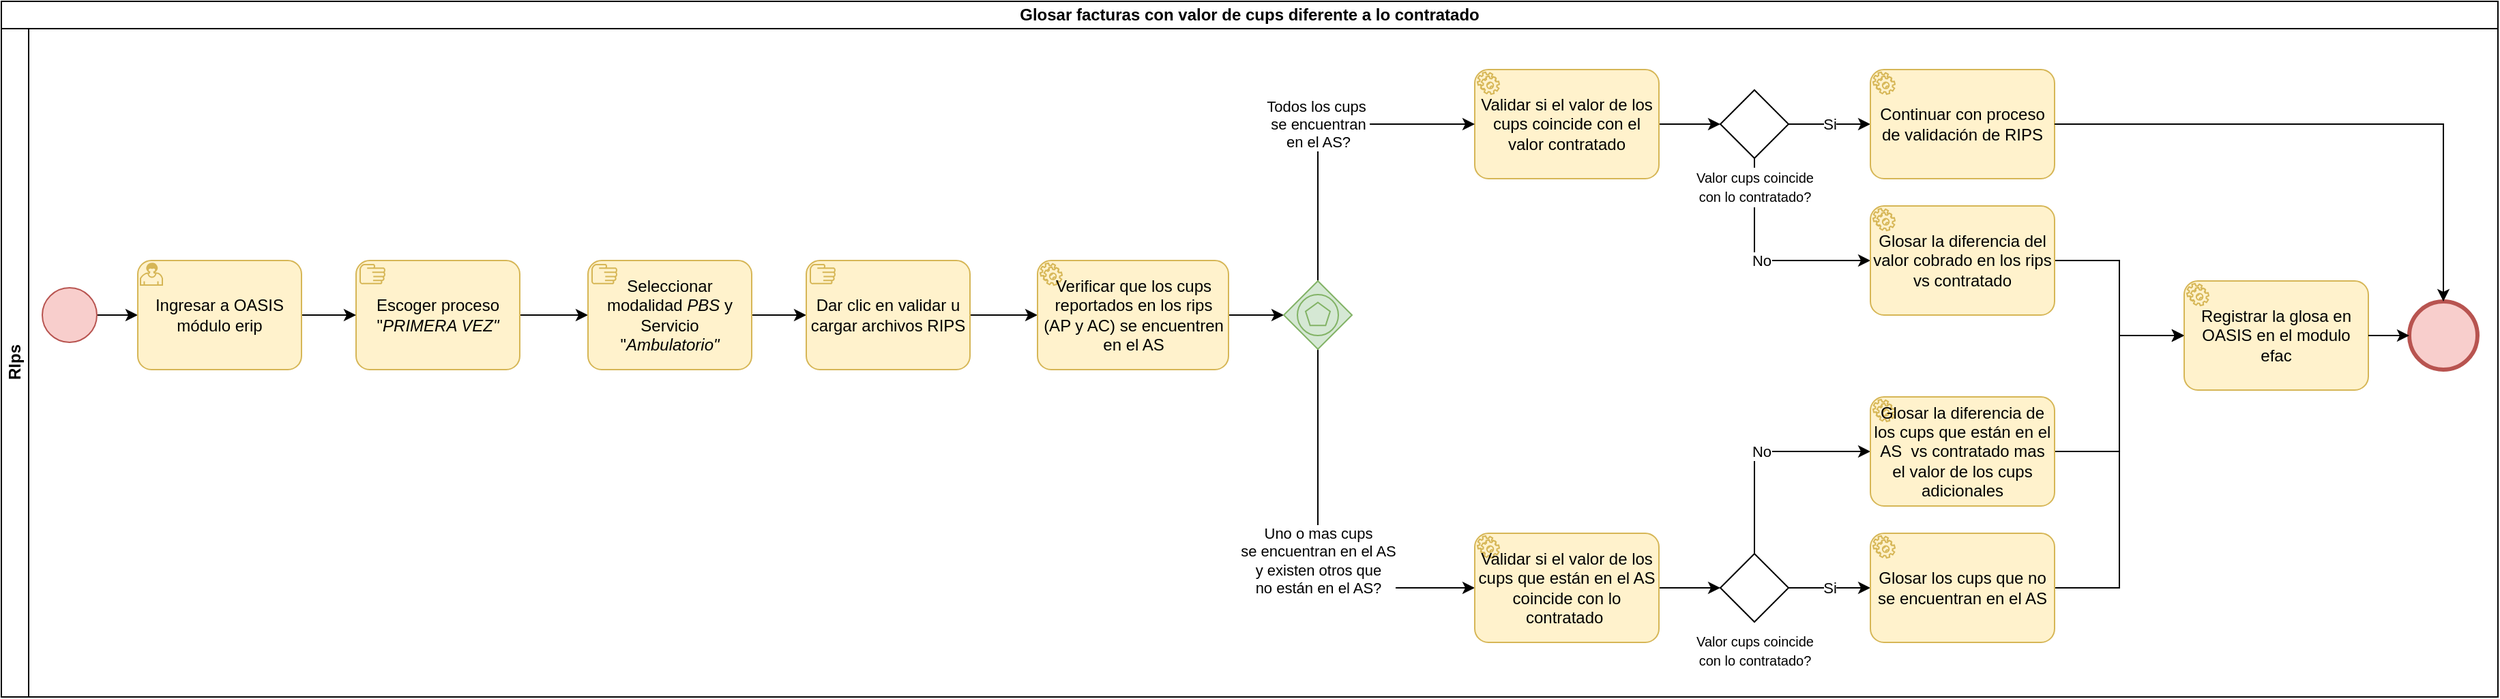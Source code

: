 <mxfile version="21.5.0" type="github">
  <diagram name="Página-1" id="SKrP5Ogb6LURRghhHCP2">
    <mxGraphModel dx="1434" dy="764" grid="1" gridSize="10" guides="1" tooltips="1" connect="1" arrows="1" fold="1" page="1" pageScale="1" pageWidth="1900" pageHeight="550" math="0" shadow="0">
      <root>
        <mxCell id="0" />
        <mxCell id="1" parent="0" />
        <mxCell id="iDgbX58GDVkkqR7G9HbA-1" value="Glosar facturas con valor de cups diferente a lo contratado" style="swimlane;html=1;childLayout=stackLayout;resizeParent=1;resizeParentMax=0;horizontal=1;startSize=20;horizontalStack=0;whiteSpace=wrap;" vertex="1" parent="1">
          <mxGeometry x="30" y="20" width="1830" height="510" as="geometry" />
        </mxCell>
        <mxCell id="iDgbX58GDVkkqR7G9HbA-2" value="RIps" style="swimlane;html=1;startSize=20;horizontal=0;" vertex="1" parent="iDgbX58GDVkkqR7G9HbA-1">
          <mxGeometry y="20" width="1830" height="490" as="geometry" />
        </mxCell>
        <mxCell id="iDgbX58GDVkkqR7G9HbA-3" style="edgeStyle=orthogonalEdgeStyle;rounded=0;orthogonalLoop=1;jettySize=auto;html=1;entryX=0;entryY=0.5;entryDx=0;entryDy=0;entryPerimeter=0;" edge="1" parent="iDgbX58GDVkkqR7G9HbA-2" source="iDgbX58GDVkkqR7G9HbA-4" target="iDgbX58GDVkkqR7G9HbA-19">
          <mxGeometry relative="1" as="geometry">
            <mxPoint x="100" y="210" as="targetPoint" />
          </mxGeometry>
        </mxCell>
        <mxCell id="iDgbX58GDVkkqR7G9HbA-4" value="" style="points=[[0.145,0.145,0],[0.5,0,0],[0.855,0.145,0],[1,0.5,0],[0.855,0.855,0],[0.5,1,0],[0.145,0.855,0],[0,0.5,0]];shape=mxgraph.bpmn.event;html=1;verticalLabelPosition=bottom;labelBackgroundColor=#ffffff;verticalAlign=top;align=center;perimeter=ellipsePerimeter;outlineConnect=0;aspect=fixed;outline=standard;symbol=general;fillColor=#f8cecc;strokeColor=#b85450;" vertex="1" parent="iDgbX58GDVkkqR7G9HbA-2">
          <mxGeometry x="30" y="190" width="40" height="40" as="geometry" />
        </mxCell>
        <mxCell id="iDgbX58GDVkkqR7G9HbA-5" value="" style="edgeStyle=orthogonalEdgeStyle;rounded=0;orthogonalLoop=1;jettySize=auto;html=1;exitX=1;exitY=0.5;exitDx=0;exitDy=0;exitPerimeter=0;entryX=0;entryY=0.5;entryDx=0;entryDy=0;entryPerimeter=0;" edge="1" parent="iDgbX58GDVkkqR7G9HbA-2" source="iDgbX58GDVkkqR7G9HbA-20" target="iDgbX58GDVkkqR7G9HbA-22">
          <mxGeometry relative="1" as="geometry">
            <mxPoint x="550" y="210" as="sourcePoint" />
          </mxGeometry>
        </mxCell>
        <mxCell id="iDgbX58GDVkkqR7G9HbA-16" style="edgeStyle=orthogonalEdgeStyle;rounded=0;orthogonalLoop=1;jettySize=auto;html=1;entryX=0;entryY=0.5;entryDx=0;entryDy=0;entryPerimeter=0;" edge="1" parent="iDgbX58GDVkkqR7G9HbA-2" source="iDgbX58GDVkkqR7G9HbA-17" target="iDgbX58GDVkkqR7G9HbA-20">
          <mxGeometry relative="1" as="geometry" />
        </mxCell>
        <mxCell id="iDgbX58GDVkkqR7G9HbA-17" value="Escoger proceso &quot;&lt;i&gt;PRIMERA VEZ&quot;&lt;/i&gt;" style="points=[[0.25,0,0],[0.5,0,0],[0.75,0,0],[1,0.25,0],[1,0.5,0],[1,0.75,0],[0.75,1,0],[0.5,1,0],[0.25,1,0],[0,0.75,0],[0,0.5,0],[0,0.25,0]];shape=mxgraph.bpmn.task;whiteSpace=wrap;rectStyle=rounded;size=10;html=1;container=1;expand=0;collapsible=0;taskMarker=manual;fillColor=#fff2cc;strokeColor=#d6b656;" vertex="1" parent="iDgbX58GDVkkqR7G9HbA-2">
          <mxGeometry x="260" y="170" width="120" height="80" as="geometry" />
        </mxCell>
        <mxCell id="iDgbX58GDVkkqR7G9HbA-18" style="edgeStyle=orthogonalEdgeStyle;rounded=0;orthogonalLoop=1;jettySize=auto;html=1;" edge="1" parent="iDgbX58GDVkkqR7G9HbA-2" source="iDgbX58GDVkkqR7G9HbA-19" target="iDgbX58GDVkkqR7G9HbA-17">
          <mxGeometry relative="1" as="geometry">
            <mxPoint x="260" y="210" as="targetPoint" />
          </mxGeometry>
        </mxCell>
        <mxCell id="iDgbX58GDVkkqR7G9HbA-19" value="Ingresar a OASIS módulo erip" style="points=[[0.25,0,0],[0.5,0,0],[0.75,0,0],[1,0.25,0],[1,0.5,0],[1,0.75,0],[0.75,1,0],[0.5,1,0],[0.25,1,0],[0,0.75,0],[0,0.5,0],[0,0.25,0]];shape=mxgraph.bpmn.task;whiteSpace=wrap;rectStyle=rounded;size=10;html=1;container=1;expand=0;collapsible=0;taskMarker=user;fillColor=#fff2cc;strokeColor=#d6b656;" vertex="1" parent="iDgbX58GDVkkqR7G9HbA-2">
          <mxGeometry x="100" y="170" width="120" height="80" as="geometry" />
        </mxCell>
        <mxCell id="iDgbX58GDVkkqR7G9HbA-20" value="Seleccionar modalidad &lt;i&gt;PBS &lt;/i&gt;y Servicio &quot;&lt;i&gt;Ambulatorio&quot;&lt;/i&gt;" style="points=[[0.25,0,0],[0.5,0,0],[0.75,0,0],[1,0.25,0],[1,0.5,0],[1,0.75,0],[0.75,1,0],[0.5,1,0],[0.25,1,0],[0,0.75,0],[0,0.5,0],[0,0.25,0]];shape=mxgraph.bpmn.task;whiteSpace=wrap;rectStyle=rounded;size=10;html=1;container=1;expand=0;collapsible=0;taskMarker=manual;fillColor=#fff2cc;strokeColor=#d6b656;" vertex="1" parent="iDgbX58GDVkkqR7G9HbA-2">
          <mxGeometry x="430" y="170" width="120" height="80" as="geometry" />
        </mxCell>
        <mxCell id="iDgbX58GDVkkqR7G9HbA-21" style="edgeStyle=orthogonalEdgeStyle;rounded=0;orthogonalLoop=1;jettySize=auto;html=1;entryX=0;entryY=0.5;entryDx=0;entryDy=0;entryPerimeter=0;" edge="1" parent="iDgbX58GDVkkqR7G9HbA-2" source="iDgbX58GDVkkqR7G9HbA-22" target="iDgbX58GDVkkqR7G9HbA-24">
          <mxGeometry relative="1" as="geometry" />
        </mxCell>
        <mxCell id="iDgbX58GDVkkqR7G9HbA-22" value="Dar clic en validar u cargar archivos RIPS" style="points=[[0.25,0,0],[0.5,0,0],[0.75,0,0],[1,0.25,0],[1,0.5,0],[1,0.75,0],[0.75,1,0],[0.5,1,0],[0.25,1,0],[0,0.75,0],[0,0.5,0],[0,0.25,0]];shape=mxgraph.bpmn.task;whiteSpace=wrap;rectStyle=rounded;size=10;html=1;container=1;expand=0;collapsible=0;taskMarker=manual;fillColor=#fff2cc;strokeColor=#d6b656;" vertex="1" parent="iDgbX58GDVkkqR7G9HbA-2">
          <mxGeometry x="590" y="170" width="120" height="80" as="geometry" />
        </mxCell>
        <mxCell id="iDgbX58GDVkkqR7G9HbA-23" style="edgeStyle=orthogonalEdgeStyle;rounded=0;orthogonalLoop=1;jettySize=auto;html=1;entryX=0;entryY=0.5;entryDx=0;entryDy=0;entryPerimeter=0;" edge="1" parent="iDgbX58GDVkkqR7G9HbA-2" source="iDgbX58GDVkkqR7G9HbA-24" target="iDgbX58GDVkkqR7G9HbA-32">
          <mxGeometry relative="1" as="geometry">
            <mxPoint x="932" y="210" as="sourcePoint" />
            <mxPoint x="972.5" y="210" as="targetPoint" />
          </mxGeometry>
        </mxCell>
        <mxCell id="iDgbX58GDVkkqR7G9HbA-24" value="Verificar que los cups reportados en los rips (AP y AC) se encuentren en el AS" style="points=[[0.25,0,0],[0.5,0,0],[0.75,0,0],[1,0.25,0],[1,0.5,0],[1,0.75,0],[0.75,1,0],[0.5,1,0],[0.25,1,0],[0,0.75,0],[0,0.5,0],[0,0.25,0]];shape=mxgraph.bpmn.task;whiteSpace=wrap;rectStyle=rounded;size=10;html=1;container=1;expand=0;collapsible=0;taskMarker=service;fillColor=#fff2cc;strokeColor=#d6b656;" vertex="1" parent="iDgbX58GDVkkqR7G9HbA-2">
          <mxGeometry x="759.5" y="170" width="140" height="80" as="geometry" />
        </mxCell>
        <mxCell id="iDgbX58GDVkkqR7G9HbA-54" style="edgeStyle=orthogonalEdgeStyle;rounded=0;orthogonalLoop=1;jettySize=auto;html=1;entryX=0;entryY=0.5;entryDx=0;entryDy=0;entryPerimeter=0;" edge="1" parent="iDgbX58GDVkkqR7G9HbA-2" source="iDgbX58GDVkkqR7G9HbA-26" target="iDgbX58GDVkkqR7G9HbA-53">
          <mxGeometry relative="1" as="geometry" />
        </mxCell>
        <mxCell id="iDgbX58GDVkkqR7G9HbA-26" value="Validar si el valor de los cups coincide con el valor contratado" style="points=[[0.25,0,0],[0.5,0,0],[0.75,0,0],[1,0.25,0],[1,0.5,0],[1,0.75,0],[0.75,1,0],[0.5,1,0],[0.25,1,0],[0,0.75,0],[0,0.5,0],[0,0.25,0]];shape=mxgraph.bpmn.task;whiteSpace=wrap;rectStyle=rounded;size=10;html=1;container=1;expand=0;collapsible=0;taskMarker=service;fillColor=#fff2cc;strokeColor=#d6b656;" vertex="1" parent="iDgbX58GDVkkqR7G9HbA-2">
          <mxGeometry x="1080" y="30" width="135" height="80" as="geometry" />
        </mxCell>
        <mxCell id="iDgbX58GDVkkqR7G9HbA-33" style="edgeStyle=orthogonalEdgeStyle;rounded=0;orthogonalLoop=1;jettySize=auto;html=1;entryX=0;entryY=0.5;entryDx=0;entryDy=0;entryPerimeter=0;" edge="1" parent="iDgbX58GDVkkqR7G9HbA-2" source="iDgbX58GDVkkqR7G9HbA-32" target="iDgbX58GDVkkqR7G9HbA-26">
          <mxGeometry relative="1" as="geometry">
            <Array as="points">
              <mxPoint x="965" y="70" />
            </Array>
          </mxGeometry>
        </mxCell>
        <mxCell id="iDgbX58GDVkkqR7G9HbA-36" value="Todos los cups&amp;nbsp;&lt;br&gt;se encuentran&lt;br&gt;en el AS?" style="edgeLabel;html=1;align=center;verticalAlign=middle;resizable=0;points=[];" vertex="1" connectable="0" parent="iDgbX58GDVkkqR7G9HbA-33">
          <mxGeometry x="-0.261" relative="1" as="geometry">
            <mxPoint y="-30" as="offset" />
          </mxGeometry>
        </mxCell>
        <mxCell id="iDgbX58GDVkkqR7G9HbA-35" value="Uno o mas cups &lt;br&gt;se encuentran en el AS &lt;br&gt;y existen otros que &lt;br&gt;no están en el AS?" style="edgeStyle=orthogonalEdgeStyle;rounded=0;orthogonalLoop=1;jettySize=auto;html=1;entryX=0;entryY=0.5;entryDx=0;entryDy=0;entryPerimeter=0;" edge="1" parent="iDgbX58GDVkkqR7G9HbA-2" source="iDgbX58GDVkkqR7G9HbA-32" target="iDgbX58GDVkkqR7G9HbA-34">
          <mxGeometry x="0.069" relative="1" as="geometry">
            <Array as="points">
              <mxPoint x="965" y="410" />
            </Array>
            <mxPoint as="offset" />
          </mxGeometry>
        </mxCell>
        <mxCell id="iDgbX58GDVkkqR7G9HbA-32" value="" style="points=[[0.25,0.25,0],[0.5,0,0],[0.75,0.25,0],[1,0.5,0],[0.75,0.75,0],[0.5,1,0],[0.25,0.75,0],[0,0.5,0]];shape=mxgraph.bpmn.gateway2;html=1;verticalLabelPosition=bottom;labelBackgroundColor=#ffffff;verticalAlign=top;align=center;perimeter=rhombusPerimeter;outlineConnect=0;outline=standard;symbol=multiple;fillColor=#d5e8d4;strokeColor=#82b366;" vertex="1" parent="iDgbX58GDVkkqR7G9HbA-2">
          <mxGeometry x="940" y="185" width="50" height="50" as="geometry" />
        </mxCell>
        <mxCell id="iDgbX58GDVkkqR7G9HbA-37" style="edgeStyle=orthogonalEdgeStyle;rounded=0;orthogonalLoop=1;jettySize=auto;html=1;entryX=0;entryY=0.5;entryDx=0;entryDy=0;entryPerimeter=0;" edge="1" parent="iDgbX58GDVkkqR7G9HbA-2" source="iDgbX58GDVkkqR7G9HbA-34" target="iDgbX58GDVkkqR7G9HbA-43">
          <mxGeometry relative="1" as="geometry">
            <mxPoint x="1260" y="380" as="targetPoint" />
          </mxGeometry>
        </mxCell>
        <mxCell id="iDgbX58GDVkkqR7G9HbA-34" value="Validar si el valor de los cups que están en el AS coincide con lo contratado&amp;nbsp;" style="points=[[0.25,0,0],[0.5,0,0],[0.75,0,0],[1,0.25,0],[1,0.5,0],[1,0.75,0],[0.75,1,0],[0.5,1,0],[0.25,1,0],[0,0.75,0],[0,0.5,0],[0,0.25,0]];shape=mxgraph.bpmn.task;whiteSpace=wrap;rectStyle=rounded;size=10;html=1;container=1;expand=0;collapsible=0;taskMarker=service;fillColor=#fff2cc;strokeColor=#d6b656;" vertex="1" parent="iDgbX58GDVkkqR7G9HbA-2">
          <mxGeometry x="1080" y="370" width="135" height="80" as="geometry" />
        </mxCell>
        <mxCell id="iDgbX58GDVkkqR7G9HbA-44" value="Si" style="edgeStyle=orthogonalEdgeStyle;rounded=0;orthogonalLoop=1;jettySize=auto;html=1;entryX=0;entryY=0.5;entryDx=0;entryDy=0;entryPerimeter=0;" edge="1" parent="iDgbX58GDVkkqR7G9HbA-2" source="iDgbX58GDVkkqR7G9HbA-43" target="iDgbX58GDVkkqR7G9HbA-45">
          <mxGeometry relative="1" as="geometry">
            <mxPoint x="1370" y="380" as="targetPoint" />
          </mxGeometry>
        </mxCell>
        <mxCell id="iDgbX58GDVkkqR7G9HbA-46" value="No" style="edgeStyle=orthogonalEdgeStyle;rounded=0;orthogonalLoop=1;jettySize=auto;html=1;entryX=0;entryY=0.5;entryDx=0;entryDy=0;entryPerimeter=0;" edge="1" parent="iDgbX58GDVkkqR7G9HbA-2" source="iDgbX58GDVkkqR7G9HbA-43" target="iDgbX58GDVkkqR7G9HbA-47">
          <mxGeometry relative="1" as="geometry">
            <mxPoint x="1285" y="270" as="targetPoint" />
            <Array as="points">
              <mxPoint x="1285" y="310" />
            </Array>
          </mxGeometry>
        </mxCell>
        <mxCell id="iDgbX58GDVkkqR7G9HbA-43" value="&lt;font style=&quot;font-size: 10px;&quot;&gt;Valor cups coincide&lt;br&gt;con lo contratado?&lt;/font&gt;" style="points=[[0.25,0.25,0],[0.5,0,0],[0.75,0.25,0],[1,0.5,0],[0.75,0.75,0],[0.5,1,0],[0.25,0.75,0],[0,0.5,0]];shape=mxgraph.bpmn.gateway2;html=1;verticalLabelPosition=bottom;labelBackgroundColor=#ffffff;verticalAlign=top;align=center;perimeter=rhombusPerimeter;outlineConnect=0;outline=none;symbol=none;" vertex="1" parent="iDgbX58GDVkkqR7G9HbA-2">
          <mxGeometry x="1260" y="385" width="50" height="50" as="geometry" />
        </mxCell>
        <mxCell id="iDgbX58GDVkkqR7G9HbA-52" style="edgeStyle=orthogonalEdgeStyle;rounded=0;orthogonalLoop=1;jettySize=auto;html=1;entryX=0;entryY=0.5;entryDx=0;entryDy=0;entryPerimeter=0;" edge="1" parent="iDgbX58GDVkkqR7G9HbA-2" source="iDgbX58GDVkkqR7G9HbA-45" target="iDgbX58GDVkkqR7G9HbA-48">
          <mxGeometry relative="1" as="geometry" />
        </mxCell>
        <mxCell id="iDgbX58GDVkkqR7G9HbA-45" value="Glosar los cups que no se encuentran en el AS" style="points=[[0.25,0,0],[0.5,0,0],[0.75,0,0],[1,0.25,0],[1,0.5,0],[1,0.75,0],[0.75,1,0],[0.5,1,0],[0.25,1,0],[0,0.75,0],[0,0.5,0],[0,0.25,0]];shape=mxgraph.bpmn.task;whiteSpace=wrap;rectStyle=rounded;size=10;html=1;container=1;expand=0;collapsible=0;taskMarker=service;fillColor=#fff2cc;strokeColor=#d6b656;" vertex="1" parent="iDgbX58GDVkkqR7G9HbA-2">
          <mxGeometry x="1370" y="370" width="135" height="80" as="geometry" />
        </mxCell>
        <mxCell id="iDgbX58GDVkkqR7G9HbA-51" style="edgeStyle=orthogonalEdgeStyle;rounded=0;orthogonalLoop=1;jettySize=auto;html=1;entryX=0;entryY=0.5;entryDx=0;entryDy=0;entryPerimeter=0;" edge="1" parent="iDgbX58GDVkkqR7G9HbA-2" source="iDgbX58GDVkkqR7G9HbA-47" target="iDgbX58GDVkkqR7G9HbA-48">
          <mxGeometry relative="1" as="geometry" />
        </mxCell>
        <mxCell id="iDgbX58GDVkkqR7G9HbA-47" value="Glosar la diferencia de los cups que están en el AS&amp;nbsp; vs contratado mas el valor de los cups adicionales" style="points=[[0.25,0,0],[0.5,0,0],[0.75,0,0],[1,0.25,0],[1,0.5,0],[1,0.75,0],[0.75,1,0],[0.5,1,0],[0.25,1,0],[0,0.75,0],[0,0.5,0],[0,0.25,0]];shape=mxgraph.bpmn.task;whiteSpace=wrap;rectStyle=rounded;size=10;html=1;container=1;expand=0;collapsible=0;taskMarker=service;fillColor=#fff2cc;strokeColor=#d6b656;" vertex="1" parent="iDgbX58GDVkkqR7G9HbA-2">
          <mxGeometry x="1370" y="270" width="135" height="80" as="geometry" />
        </mxCell>
        <mxCell id="iDgbX58GDVkkqR7G9HbA-48" value="Registrar la glosa en OASIS en el modulo efac" style="points=[[0.25,0,0],[0.5,0,0],[0.75,0,0],[1,0.25,0],[1,0.5,0],[1,0.75,0],[0.75,1,0],[0.5,1,0],[0.25,1,0],[0,0.75,0],[0,0.5,0],[0,0.25,0]];shape=mxgraph.bpmn.task;whiteSpace=wrap;rectStyle=rounded;size=10;html=1;container=1;expand=0;collapsible=0;taskMarker=service;fillColor=#fff2cc;strokeColor=#d6b656;" vertex="1" parent="iDgbX58GDVkkqR7G9HbA-2">
          <mxGeometry x="1600" y="185" width="135" height="80" as="geometry" />
        </mxCell>
        <mxCell id="iDgbX58GDVkkqR7G9HbA-55" value="Si" style="edgeStyle=orthogonalEdgeStyle;rounded=0;orthogonalLoop=1;jettySize=auto;html=1;" edge="1" parent="iDgbX58GDVkkqR7G9HbA-2" source="iDgbX58GDVkkqR7G9HbA-53" target="iDgbX58GDVkkqR7G9HbA-56">
          <mxGeometry relative="1" as="geometry">
            <mxPoint x="1370" y="70" as="targetPoint" />
          </mxGeometry>
        </mxCell>
        <mxCell id="iDgbX58GDVkkqR7G9HbA-58" value="No" style="edgeStyle=orthogonalEdgeStyle;rounded=0;orthogonalLoop=1;jettySize=auto;html=1;entryX=0;entryY=0.5;entryDx=0;entryDy=0;entryPerimeter=0;" edge="1" parent="iDgbX58GDVkkqR7G9HbA-2" source="iDgbX58GDVkkqR7G9HbA-53" target="iDgbX58GDVkkqR7G9HbA-59">
          <mxGeometry relative="1" as="geometry">
            <mxPoint x="1285" y="180" as="targetPoint" />
            <Array as="points">
              <mxPoint x="1285" y="170" />
            </Array>
          </mxGeometry>
        </mxCell>
        <mxCell id="iDgbX58GDVkkqR7G9HbA-53" value="&lt;font style=&quot;font-size: 10px;&quot;&gt;Valor cups coincide&lt;br&gt;con lo contratado?&lt;/font&gt;" style="points=[[0.25,0.25,0],[0.5,0,0],[0.75,0.25,0],[1,0.5,0],[0.75,0.75,0],[0.5,1,0],[0.25,0.75,0],[0,0.5,0]];shape=mxgraph.bpmn.gateway2;html=1;verticalLabelPosition=bottom;labelBackgroundColor=#ffffff;verticalAlign=top;align=center;perimeter=rhombusPerimeter;outlineConnect=0;outline=none;symbol=none;" vertex="1" parent="iDgbX58GDVkkqR7G9HbA-2">
          <mxGeometry x="1260" y="45" width="50" height="50" as="geometry" />
        </mxCell>
        <mxCell id="iDgbX58GDVkkqR7G9HbA-56" value="Continuar con proceso de validación de RIPS" style="points=[[0.25,0,0],[0.5,0,0],[0.75,0,0],[1,0.25,0],[1,0.5,0],[1,0.75,0],[0.75,1,0],[0.5,1,0],[0.25,1,0],[0,0.75,0],[0,0.5,0],[0,0.25,0]];shape=mxgraph.bpmn.task;whiteSpace=wrap;rectStyle=rounded;size=10;html=1;container=1;expand=0;collapsible=0;taskMarker=service;fillColor=#fff2cc;strokeColor=#d6b656;" vertex="1" parent="iDgbX58GDVkkqR7G9HbA-2">
          <mxGeometry x="1370" y="30" width="135" height="80" as="geometry" />
        </mxCell>
        <mxCell id="iDgbX58GDVkkqR7G9HbA-60" style="edgeStyle=orthogonalEdgeStyle;rounded=0;orthogonalLoop=1;jettySize=auto;html=1;entryX=0;entryY=0.5;entryDx=0;entryDy=0;entryPerimeter=0;" edge="1" parent="iDgbX58GDVkkqR7G9HbA-2" source="iDgbX58GDVkkqR7G9HbA-59" target="iDgbX58GDVkkqR7G9HbA-48">
          <mxGeometry relative="1" as="geometry" />
        </mxCell>
        <mxCell id="iDgbX58GDVkkqR7G9HbA-59" value="Glosar la diferencia del valor cobrado en los rips vs contratado" style="points=[[0.25,0,0],[0.5,0,0],[0.75,0,0],[1,0.25,0],[1,0.5,0],[1,0.75,0],[0.75,1,0],[0.5,1,0],[0.25,1,0],[0,0.75,0],[0,0.5,0],[0,0.25,0]];shape=mxgraph.bpmn.task;whiteSpace=wrap;rectStyle=rounded;size=10;html=1;container=1;expand=0;collapsible=0;taskMarker=service;fillColor=#fff2cc;strokeColor=#d6b656;" vertex="1" parent="iDgbX58GDVkkqR7G9HbA-2">
          <mxGeometry x="1370" y="130" width="135" height="80" as="geometry" />
        </mxCell>
        <mxCell id="iDgbX58GDVkkqR7G9HbA-50" value="" style="points=[[0.145,0.145,0],[0.5,0,0],[0.855,0.145,0],[1,0.5,0],[0.855,0.855,0],[0.5,1,0],[0.145,0.855,0],[0,0.5,0]];shape=mxgraph.bpmn.event;html=1;verticalLabelPosition=bottom;labelBackgroundColor=#ffffff;verticalAlign=top;align=center;perimeter=ellipsePerimeter;outlineConnect=0;aspect=fixed;outline=end;symbol=terminate2;fillColor=#f8cecc;strokeColor=#b85450;" vertex="1" parent="1">
          <mxGeometry x="1795" y="240" width="50" height="50" as="geometry" />
        </mxCell>
        <mxCell id="iDgbX58GDVkkqR7G9HbA-49" style="edgeStyle=orthogonalEdgeStyle;rounded=0;orthogonalLoop=1;jettySize=auto;html=1;" edge="1" parent="1" source="iDgbX58GDVkkqR7G9HbA-48" target="iDgbX58GDVkkqR7G9HbA-50">
          <mxGeometry relative="1" as="geometry">
            <mxPoint x="1820" y="265" as="targetPoint" />
          </mxGeometry>
        </mxCell>
        <mxCell id="iDgbX58GDVkkqR7G9HbA-57" style="edgeStyle=orthogonalEdgeStyle;rounded=0;orthogonalLoop=1;jettySize=auto;html=1;entryX=0.5;entryY=0;entryDx=0;entryDy=0;entryPerimeter=0;" edge="1" parent="1" source="iDgbX58GDVkkqR7G9HbA-56" target="iDgbX58GDVkkqR7G9HbA-50">
          <mxGeometry relative="1" as="geometry" />
        </mxCell>
      </root>
    </mxGraphModel>
  </diagram>
</mxfile>
